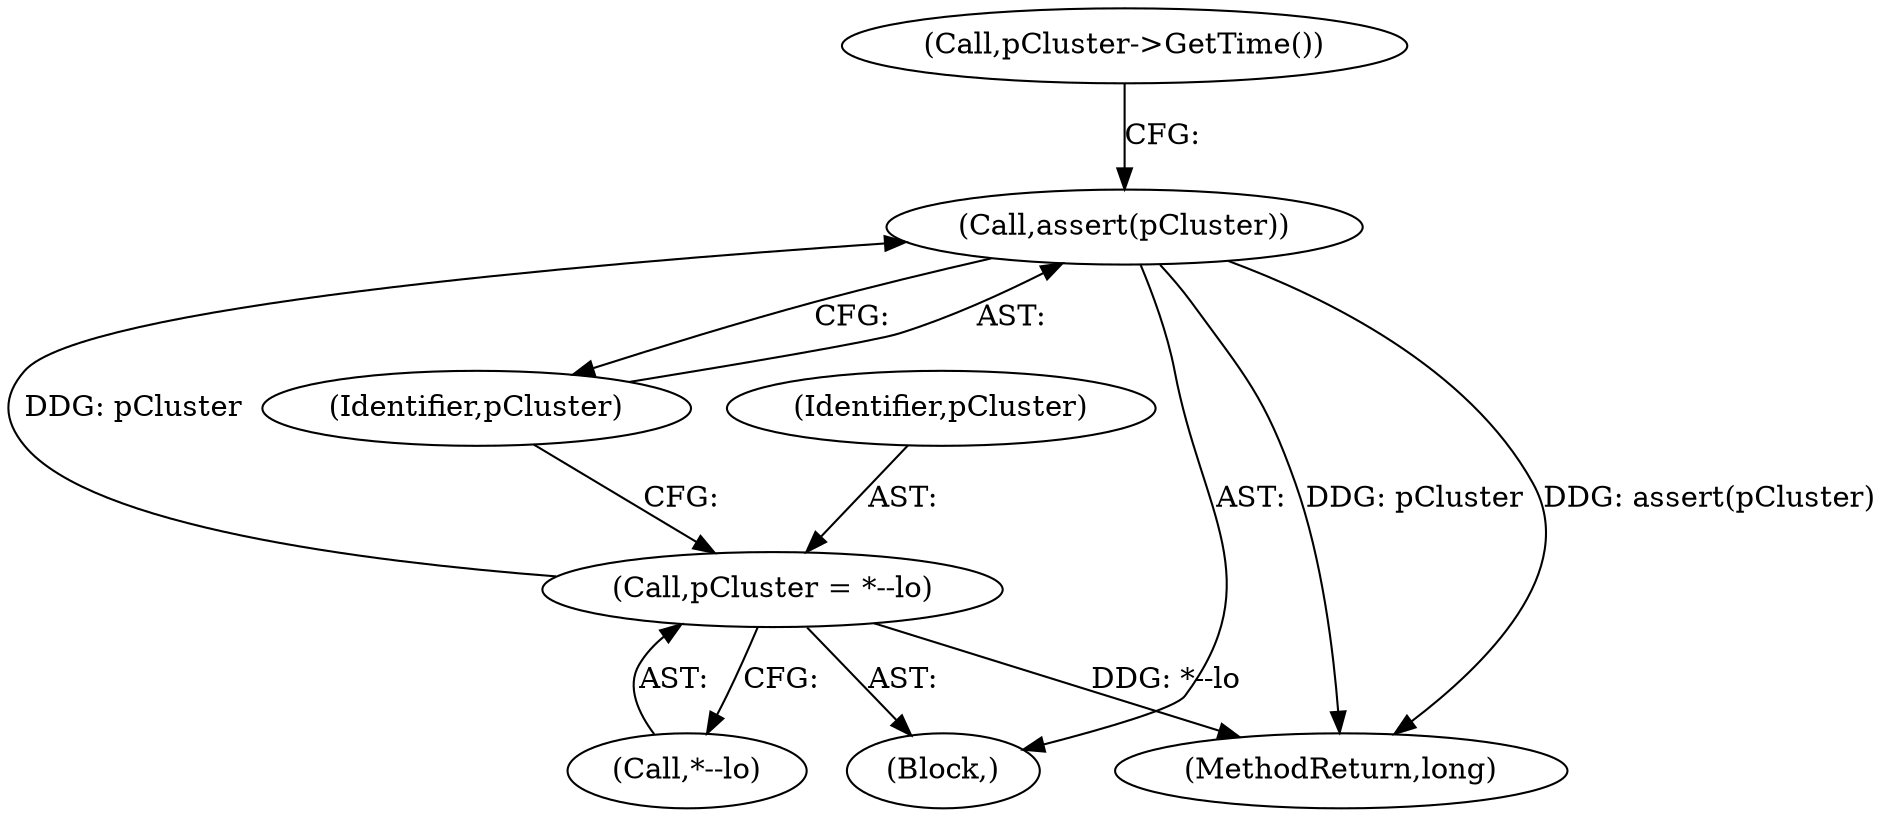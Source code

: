 digraph "0_Android_cc274e2abe8b2a6698a5c47d8aa4bb45f1f9538d_61@API" {
"1000281" [label="(Call,assert(pCluster))"];
"1000276" [label="(Call,pCluster = *--lo)"];
"1000282" [label="(Identifier,pCluster)"];
"1000285" [label="(Call,pCluster->GetTime())"];
"1000278" [label="(Call,*--lo)"];
"1000276" [label="(Call,pCluster = *--lo)"];
"1000275" [label="(Block,)"];
"1000305" [label="(MethodReturn,long)"];
"1000277" [label="(Identifier,pCluster)"];
"1000281" [label="(Call,assert(pCluster))"];
"1000281" -> "1000275"  [label="AST: "];
"1000281" -> "1000282"  [label="CFG: "];
"1000282" -> "1000281"  [label="AST: "];
"1000285" -> "1000281"  [label="CFG: "];
"1000281" -> "1000305"  [label="DDG: pCluster"];
"1000281" -> "1000305"  [label="DDG: assert(pCluster)"];
"1000276" -> "1000281"  [label="DDG: pCluster"];
"1000276" -> "1000275"  [label="AST: "];
"1000276" -> "1000278"  [label="CFG: "];
"1000277" -> "1000276"  [label="AST: "];
"1000278" -> "1000276"  [label="AST: "];
"1000282" -> "1000276"  [label="CFG: "];
"1000276" -> "1000305"  [label="DDG: *--lo"];
}
